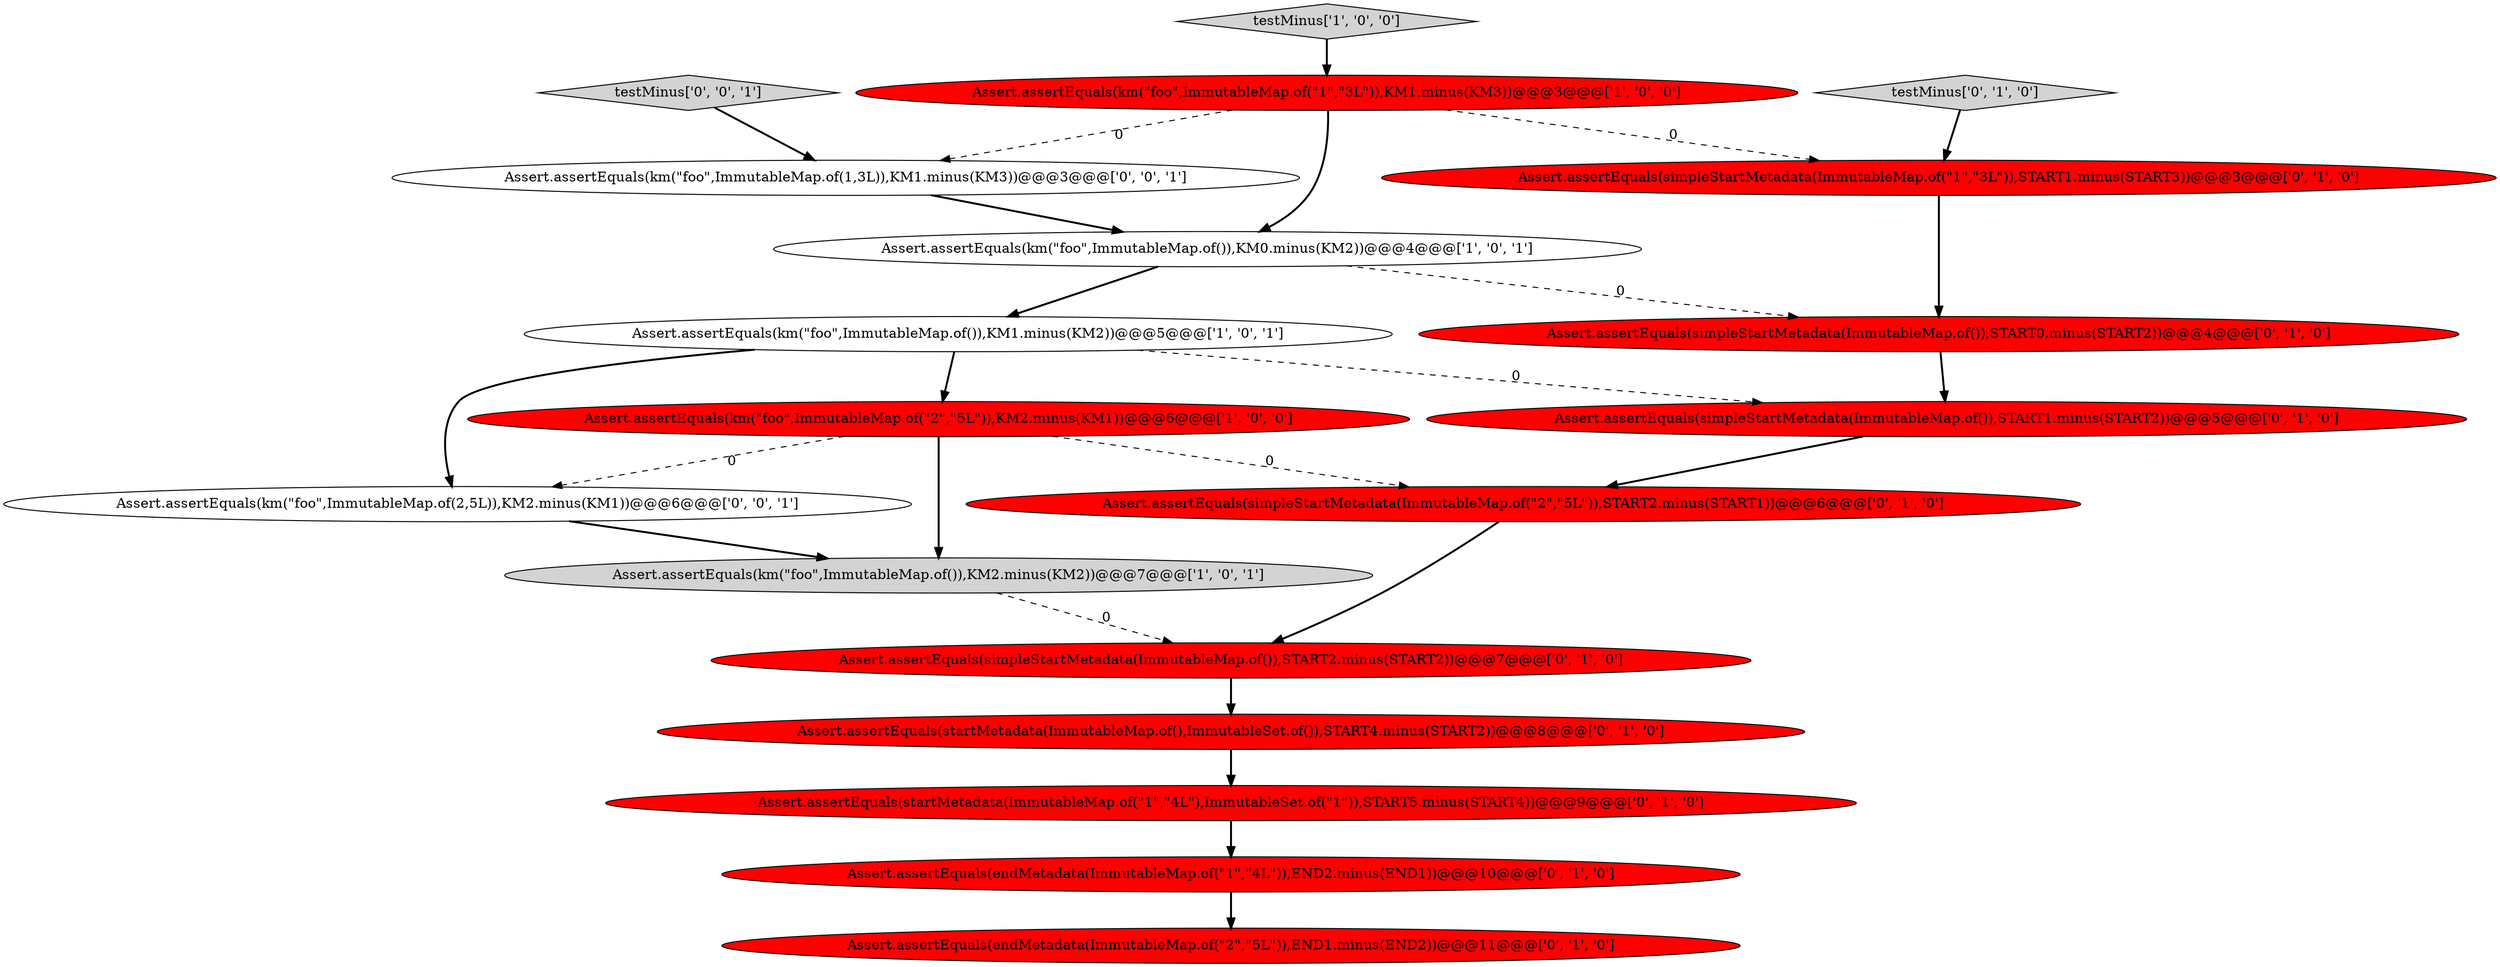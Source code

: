 digraph {
18 [style = filled, label = "Assert.assertEquals(km(\"foo\",ImmutableMap.of(1,3L)),KM1.minus(KM3))@@@3@@@['0', '0', '1']", fillcolor = white, shape = ellipse image = "AAA0AAABBB3BBB"];
2 [style = filled, label = "Assert.assertEquals(km(\"foo\",ImmutableMap.of(\"1\",\"3L\")),KM1.minus(KM3))@@@3@@@['1', '0', '0']", fillcolor = red, shape = ellipse image = "AAA1AAABBB1BBB"];
6 [style = filled, label = "testMinus['0', '1', '0']", fillcolor = lightgray, shape = diamond image = "AAA0AAABBB2BBB"];
16 [style = filled, label = "Assert.assertEquals(km(\"foo\",ImmutableMap.of(2,5L)),KM2.minus(KM1))@@@6@@@['0', '0', '1']", fillcolor = white, shape = ellipse image = "AAA0AAABBB3BBB"];
1 [style = filled, label = "testMinus['1', '0', '0']", fillcolor = lightgray, shape = diamond image = "AAA0AAABBB1BBB"];
10 [style = filled, label = "Assert.assertEquals(startMetadata(ImmutableMap.of(\"1\",\"4L\"),ImmutableSet.of(\"1\")),START5.minus(START4))@@@9@@@['0', '1', '0']", fillcolor = red, shape = ellipse image = "AAA1AAABBB2BBB"];
7 [style = filled, label = "Assert.assertEquals(endMetadata(ImmutableMap.of(\"1\",\"4L\")),END2.minus(END1))@@@10@@@['0', '1', '0']", fillcolor = red, shape = ellipse image = "AAA1AAABBB2BBB"];
13 [style = filled, label = "Assert.assertEquals(endMetadata(ImmutableMap.of(\"2\",\"5L\")),END1.minus(END2))@@@11@@@['0', '1', '0']", fillcolor = red, shape = ellipse image = "AAA1AAABBB2BBB"];
8 [style = filled, label = "Assert.assertEquals(simpleStartMetadata(ImmutableMap.of()),START1.minus(START2))@@@5@@@['0', '1', '0']", fillcolor = red, shape = ellipse image = "AAA1AAABBB2BBB"];
15 [style = filled, label = "Assert.assertEquals(startMetadata(ImmutableMap.of(),ImmutableSet.of()),START4.minus(START2))@@@8@@@['0', '1', '0']", fillcolor = red, shape = ellipse image = "AAA1AAABBB2BBB"];
17 [style = filled, label = "testMinus['0', '0', '1']", fillcolor = lightgray, shape = diamond image = "AAA0AAABBB3BBB"];
0 [style = filled, label = "Assert.assertEquals(km(\"foo\",ImmutableMap.of()),KM0.minus(KM2))@@@4@@@['1', '0', '1']", fillcolor = white, shape = ellipse image = "AAA0AAABBB1BBB"];
9 [style = filled, label = "Assert.assertEquals(simpleStartMetadata(ImmutableMap.of(\"2\",\"5L\")),START2.minus(START1))@@@6@@@['0', '1', '0']", fillcolor = red, shape = ellipse image = "AAA1AAABBB2BBB"];
12 [style = filled, label = "Assert.assertEquals(simpleStartMetadata(ImmutableMap.of()),START0.minus(START2))@@@4@@@['0', '1', '0']", fillcolor = red, shape = ellipse image = "AAA1AAABBB2BBB"];
14 [style = filled, label = "Assert.assertEquals(simpleStartMetadata(ImmutableMap.of()),START2.minus(START2))@@@7@@@['0', '1', '0']", fillcolor = red, shape = ellipse image = "AAA1AAABBB2BBB"];
4 [style = filled, label = "Assert.assertEquals(km(\"foo\",ImmutableMap.of()),KM1.minus(KM2))@@@5@@@['1', '0', '1']", fillcolor = white, shape = ellipse image = "AAA0AAABBB1BBB"];
5 [style = filled, label = "Assert.assertEquals(km(\"foo\",ImmutableMap.of()),KM2.minus(KM2))@@@7@@@['1', '0', '1']", fillcolor = lightgray, shape = ellipse image = "AAA0AAABBB1BBB"];
3 [style = filled, label = "Assert.assertEquals(km(\"foo\",ImmutableMap.of(\"2\",\"5L\")),KM2.minus(KM1))@@@6@@@['1', '0', '0']", fillcolor = red, shape = ellipse image = "AAA1AAABBB1BBB"];
11 [style = filled, label = "Assert.assertEquals(simpleStartMetadata(ImmutableMap.of(\"1\",\"3L\")),START1.minus(START3))@@@3@@@['0', '1', '0']", fillcolor = red, shape = ellipse image = "AAA1AAABBB2BBB"];
7->13 [style = bold, label=""];
4->3 [style = bold, label=""];
15->10 [style = bold, label=""];
5->14 [style = dashed, label="0"];
3->16 [style = dashed, label="0"];
11->12 [style = bold, label=""];
0->12 [style = dashed, label="0"];
10->7 [style = bold, label=""];
3->5 [style = bold, label=""];
2->0 [style = bold, label=""];
3->9 [style = dashed, label="0"];
0->4 [style = bold, label=""];
12->8 [style = bold, label=""];
6->11 [style = bold, label=""];
4->8 [style = dashed, label="0"];
8->9 [style = bold, label=""];
9->14 [style = bold, label=""];
2->18 [style = dashed, label="0"];
16->5 [style = bold, label=""];
2->11 [style = dashed, label="0"];
14->15 [style = bold, label=""];
1->2 [style = bold, label=""];
18->0 [style = bold, label=""];
17->18 [style = bold, label=""];
4->16 [style = bold, label=""];
}

